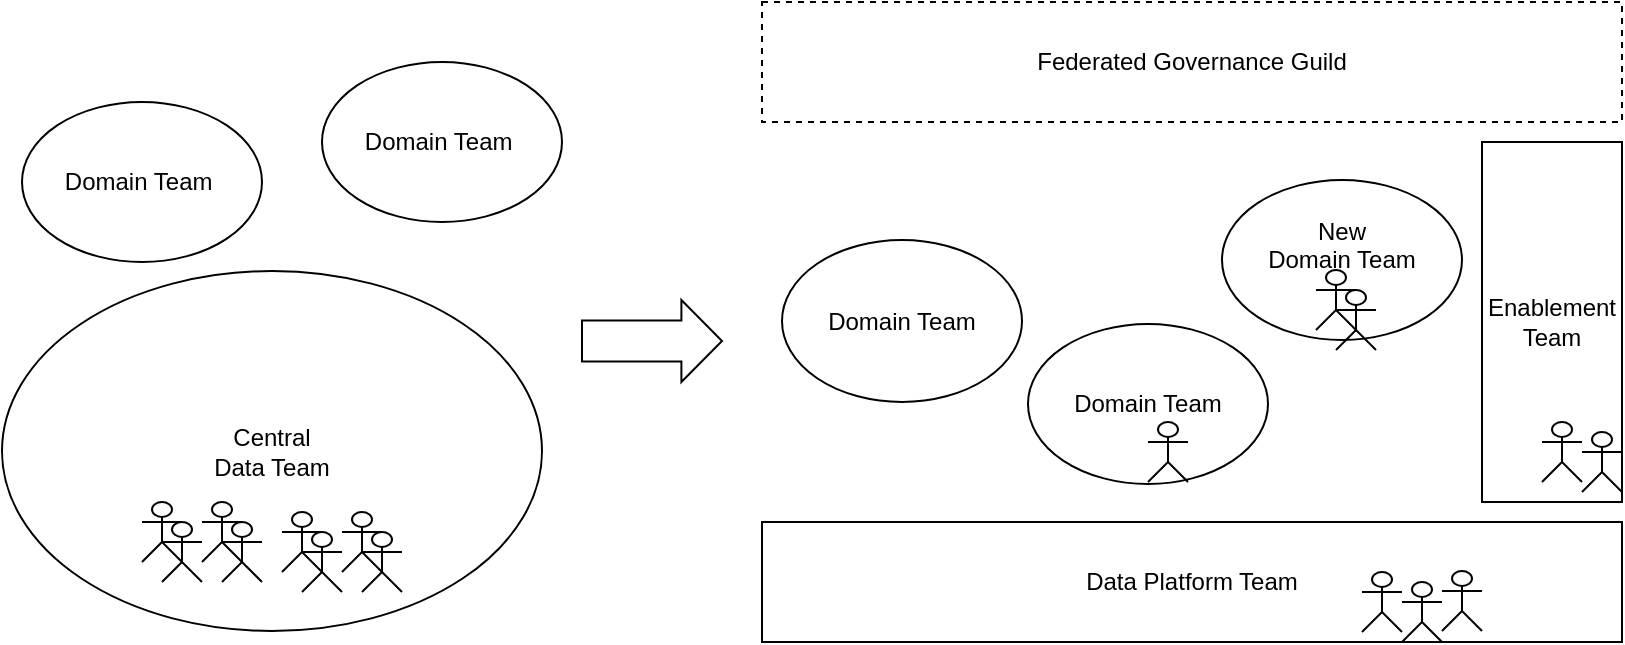 <mxfile version="15.5.4" type="embed"><diagram id="27UEhvcbevQ5RNf_Fo5W" name="Status Quo"><mxGraphModel dx="1113" dy="558" grid="1" gridSize="10" guides="1" tooltips="1" connect="1" arrows="1" fold="1" page="1" pageScale="1" pageWidth="827" pageHeight="1169" math="0" shadow="0"><root><mxCell id="0"/><mxCell id="1" parent="0"/><mxCell id="24" value="Central &lt;br&gt;Data Team" style="ellipse;whiteSpace=wrap;html=1;" parent="1" vertex="1"><mxGeometry x="10" y="184.5" width="270" height="180" as="geometry"/></mxCell><mxCell id="25" value="New&lt;br&gt;Domain Team&lt;br&gt;&amp;nbsp;" style="ellipse;whiteSpace=wrap;html=1;" parent="1" vertex="1"><mxGeometry x="620" y="139" width="120" height="80" as="geometry"/></mxCell><mxCell id="26" value="Domain Team" style="ellipse;whiteSpace=wrap;html=1;" parent="1" vertex="1"><mxGeometry x="523" y="211" width="120" height="80" as="geometry"/></mxCell><mxCell id="27" value="Domain Team" style="ellipse;whiteSpace=wrap;html=1;" parent="1" vertex="1"><mxGeometry x="400" y="169" width="120" height="81" as="geometry"/></mxCell><mxCell id="41" value="" style="shape=singleArrow;whiteSpace=wrap;html=1;arrowWidth=0.5;arrowSize=0.29;" parent="1" vertex="1"><mxGeometry x="300" y="199" width="70" height="41" as="geometry"/></mxCell><mxCell id="Ll0c5I_I1NhcwvBtaTF8-41" value="Data Platform Team" style="rounded=0;whiteSpace=wrap;html=1;" parent="1" vertex="1"><mxGeometry x="390" y="310" width="430" height="60" as="geometry"/></mxCell><mxCell id="Ll0c5I_I1NhcwvBtaTF8-42" value="Enablement Team" style="rounded=0;whiteSpace=wrap;html=1;" parent="1" vertex="1"><mxGeometry x="750" y="120" width="70" height="180" as="geometry"/></mxCell><mxCell id="Ll0c5I_I1NhcwvBtaTF8-43" value="Federated Governance Guild" style="rounded=0;whiteSpace=wrap;html=1;dashed=1;" parent="1" vertex="1"><mxGeometry x="390" y="50" width="430" height="60" as="geometry"/></mxCell><mxCell id="Ll0c5I_I1NhcwvBtaTF8-50" value="" style="group" parent="1" vertex="1" connectable="0"><mxGeometry x="690" y="335" width="40" height="35" as="geometry"/></mxCell><mxCell id="Ll0c5I_I1NhcwvBtaTF8-51" value="" style="shape=umlActor;verticalLabelPosition=bottom;verticalAlign=top;html=1;outlineConnect=0;" parent="Ll0c5I_I1NhcwvBtaTF8-50" vertex="1"><mxGeometry x="20" y="5" width="20" height="30" as="geometry"/></mxCell><mxCell id="Ll0c5I_I1NhcwvBtaTF8-52" value="" style="shape=umlActor;verticalLabelPosition=bottom;verticalAlign=top;html=1;outlineConnect=0;" parent="Ll0c5I_I1NhcwvBtaTF8-50" vertex="1"><mxGeometry width="20" height="30" as="geometry"/></mxCell><mxCell id="Ll0c5I_I1NhcwvBtaTF8-53" value="" style="group" parent="1" vertex="1" connectable="0"><mxGeometry x="667" y="184" width="40" height="35" as="geometry"/></mxCell><mxCell id="Ll0c5I_I1NhcwvBtaTF8-55" value="" style="shape=umlActor;verticalLabelPosition=bottom;verticalAlign=top;html=1;outlineConnect=0;" parent="Ll0c5I_I1NhcwvBtaTF8-53" vertex="1"><mxGeometry width="20" height="30" as="geometry"/></mxCell><mxCell id="Ll0c5I_I1NhcwvBtaTF8-90" value="" style="shape=umlActor;verticalLabelPosition=bottom;verticalAlign=top;html=1;outlineConnect=0;" parent="Ll0c5I_I1NhcwvBtaTF8-53" vertex="1"><mxGeometry x="10" y="10" width="20" height="30" as="geometry"/></mxCell><mxCell id="Ll0c5I_I1NhcwvBtaTF8-61" value="" style="group" parent="1" vertex="1" connectable="0"><mxGeometry x="780" y="260" width="40" height="35" as="geometry"/></mxCell><mxCell id="Ll0c5I_I1NhcwvBtaTF8-62" value="" style="shape=umlActor;verticalLabelPosition=bottom;verticalAlign=top;html=1;outlineConnect=0;" parent="Ll0c5I_I1NhcwvBtaTF8-61" vertex="1"><mxGeometry x="20" y="5" width="20" height="30" as="geometry"/></mxCell><mxCell id="Ll0c5I_I1NhcwvBtaTF8-63" value="" style="shape=umlActor;verticalLabelPosition=bottom;verticalAlign=top;html=1;outlineConnect=0;" parent="Ll0c5I_I1NhcwvBtaTF8-61" vertex="1"><mxGeometry width="20" height="30" as="geometry"/></mxCell><mxCell id="Ll0c5I_I1NhcwvBtaTF8-64" value="" style="group" parent="1" vertex="1" connectable="0"><mxGeometry x="580" y="259" width="40" height="35" as="geometry"/></mxCell><mxCell id="Ll0c5I_I1NhcwvBtaTF8-66" value="" style="shape=umlActor;verticalLabelPosition=bottom;verticalAlign=top;html=1;outlineConnect=0;" parent="Ll0c5I_I1NhcwvBtaTF8-64" vertex="1"><mxGeometry x="3" y="1" width="20" height="30" as="geometry"/></mxCell><mxCell id="Ll0c5I_I1NhcwvBtaTF8-76" value="Domain Team&amp;nbsp;" style="ellipse;whiteSpace=wrap;html=1;" parent="1" vertex="1"><mxGeometry x="20" y="100" width="120" height="80" as="geometry"/></mxCell><mxCell id="Ll0c5I_I1NhcwvBtaTF8-78" value="Domain Team&amp;nbsp;" style="ellipse;whiteSpace=wrap;html=1;" parent="1" vertex="1"><mxGeometry x="170" y="80" width="120" height="80" as="geometry"/></mxCell><mxCell id="46" value="" style="shape=umlActor;verticalLabelPosition=bottom;verticalAlign=top;html=1;outlineConnect=0;" parent="1" vertex="1"><mxGeometry x="150" y="305" width="20" height="30" as="geometry"/></mxCell><mxCell id="48" value="" style="group" parent="1" vertex="1" connectable="0"><mxGeometry x="80" y="300" width="40" height="35" as="geometry"/></mxCell><mxCell id="50" value="" style="shape=umlActor;verticalLabelPosition=bottom;verticalAlign=top;html=1;outlineConnect=0;" parent="48" vertex="1"><mxGeometry width="20" height="30" as="geometry"/></mxCell><mxCell id="49" value="" style="shape=umlActor;verticalLabelPosition=bottom;verticalAlign=top;html=1;outlineConnect=0;" parent="1" vertex="1"><mxGeometry x="110" y="300" width="20" height="30" as="geometry"/></mxCell><mxCell id="52" value="" style="shape=umlActor;verticalLabelPosition=bottom;verticalAlign=top;html=1;outlineConnect=0;" parent="1" vertex="1"><mxGeometry x="160" y="315" width="20" height="30" as="geometry"/></mxCell><mxCell id="54" value="" style="group" parent="1" vertex="1" connectable="0"><mxGeometry x="90" y="310" width="40" height="35" as="geometry"/></mxCell><mxCell id="55" value="" style="shape=umlActor;verticalLabelPosition=bottom;verticalAlign=top;html=1;outlineConnect=0;" parent="54" vertex="1"><mxGeometry width="20" height="30" as="geometry"/></mxCell><mxCell id="56" value="" style="shape=umlActor;verticalLabelPosition=bottom;verticalAlign=top;html=1;outlineConnect=0;" parent="1" vertex="1"><mxGeometry x="120" y="310" width="20" height="30" as="geometry"/></mxCell><mxCell id="57" value="" style="shape=umlActor;verticalLabelPosition=bottom;verticalAlign=top;html=1;outlineConnect=0;" vertex="1" parent="1"><mxGeometry x="180" y="305" width="20" height="30" as="geometry"/></mxCell><mxCell id="58" value="" style="shape=umlActor;verticalLabelPosition=bottom;verticalAlign=top;html=1;outlineConnect=0;" vertex="1" parent="1"><mxGeometry x="190" y="315" width="20" height="30" as="geometry"/></mxCell><mxCell id="59" value="" style="shape=umlActor;verticalLabelPosition=bottom;verticalAlign=top;html=1;outlineConnect=0;" vertex="1" parent="1"><mxGeometry x="730" y="334.5" width="20" height="30" as="geometry"/></mxCell></root></mxGraphModel></diagram></mxfile>